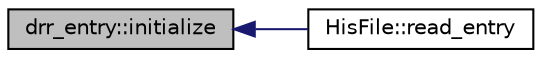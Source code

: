 digraph "drr_entry::initialize"
{
  edge [fontname="Helvetica",fontsize="10",labelfontname="Helvetica",labelfontsize="10"];
  node [fontname="Helvetica",fontsize="10",shape=record];
  rankdir="LR";
  Node1 [label="drr_entry::initialize",height=0.2,width=0.4,color="black", fillcolor="grey75", style="filled", fontcolor="black"];
  Node1 -> Node2 [dir="back",color="midnightblue",fontsize="10",style="solid",fontname="Helvetica"];
  Node2 [label="HisFile::read_entry",height=0.2,width=0.4,color="black", fillcolor="white", style="filled",URL="$d9/dad/class_his_file.html#ad3d81fd4aafb393d9b9b6b1a8c3d3194",tooltip="Read an entry from the drr file. "];
}

